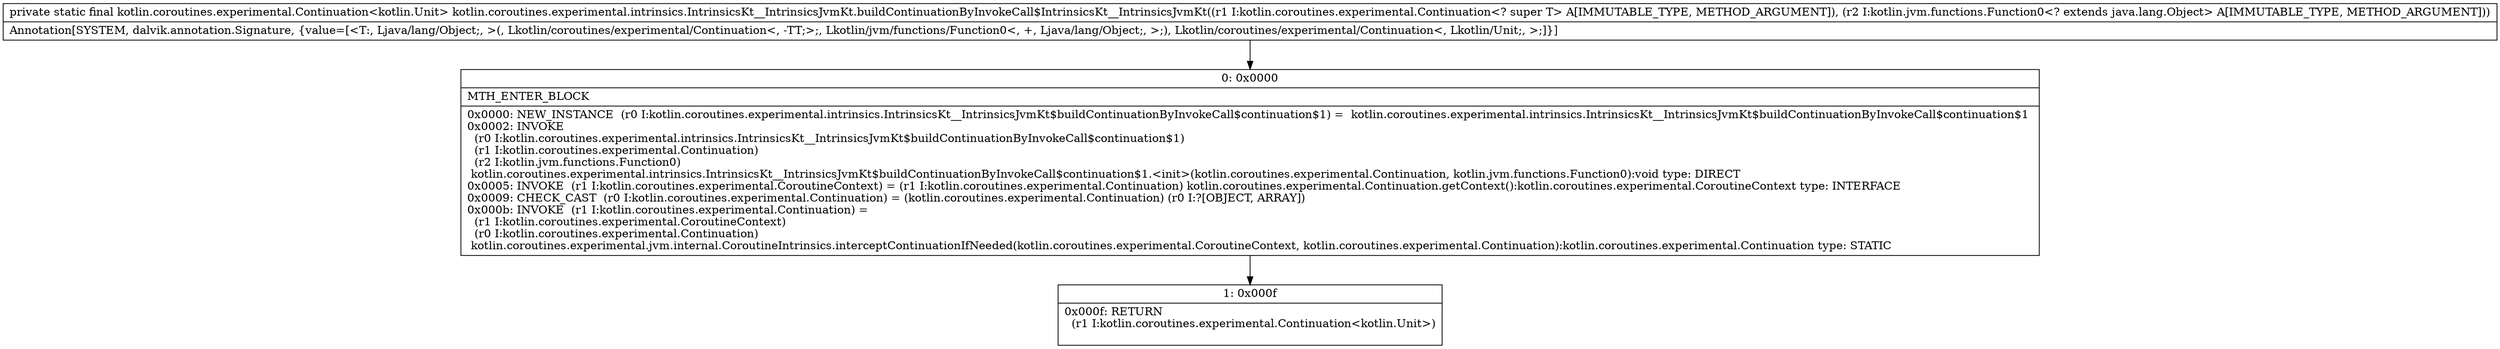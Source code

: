 digraph "CFG forkotlin.coroutines.experimental.intrinsics.IntrinsicsKt__IntrinsicsJvmKt.buildContinuationByInvokeCall$IntrinsicsKt__IntrinsicsJvmKt(Lkotlin\/coroutines\/experimental\/Continuation;Lkotlin\/jvm\/functions\/Function0;)Lkotlin\/coroutines\/experimental\/Continuation;" {
Node_0 [shape=record,label="{0\:\ 0x0000|MTH_ENTER_BLOCK\l|0x0000: NEW_INSTANCE  (r0 I:kotlin.coroutines.experimental.intrinsics.IntrinsicsKt__IntrinsicsJvmKt$buildContinuationByInvokeCall$continuation$1) =  kotlin.coroutines.experimental.intrinsics.IntrinsicsKt__IntrinsicsJvmKt$buildContinuationByInvokeCall$continuation$1 \l0x0002: INVOKE  \l  (r0 I:kotlin.coroutines.experimental.intrinsics.IntrinsicsKt__IntrinsicsJvmKt$buildContinuationByInvokeCall$continuation$1)\l  (r1 I:kotlin.coroutines.experimental.Continuation)\l  (r2 I:kotlin.jvm.functions.Function0)\l kotlin.coroutines.experimental.intrinsics.IntrinsicsKt__IntrinsicsJvmKt$buildContinuationByInvokeCall$continuation$1.\<init\>(kotlin.coroutines.experimental.Continuation, kotlin.jvm.functions.Function0):void type: DIRECT \l0x0005: INVOKE  (r1 I:kotlin.coroutines.experimental.CoroutineContext) = (r1 I:kotlin.coroutines.experimental.Continuation) kotlin.coroutines.experimental.Continuation.getContext():kotlin.coroutines.experimental.CoroutineContext type: INTERFACE \l0x0009: CHECK_CAST  (r0 I:kotlin.coroutines.experimental.Continuation) = (kotlin.coroutines.experimental.Continuation) (r0 I:?[OBJECT, ARRAY]) \l0x000b: INVOKE  (r1 I:kotlin.coroutines.experimental.Continuation) = \l  (r1 I:kotlin.coroutines.experimental.CoroutineContext)\l  (r0 I:kotlin.coroutines.experimental.Continuation)\l kotlin.coroutines.experimental.jvm.internal.CoroutineIntrinsics.interceptContinuationIfNeeded(kotlin.coroutines.experimental.CoroutineContext, kotlin.coroutines.experimental.Continuation):kotlin.coroutines.experimental.Continuation type: STATIC \l}"];
Node_1 [shape=record,label="{1\:\ 0x000f|0x000f: RETURN  \l  (r1 I:kotlin.coroutines.experimental.Continuation\<kotlin.Unit\>)\l \l}"];
MethodNode[shape=record,label="{private static final kotlin.coroutines.experimental.Continuation\<kotlin.Unit\> kotlin.coroutines.experimental.intrinsics.IntrinsicsKt__IntrinsicsJvmKt.buildContinuationByInvokeCall$IntrinsicsKt__IntrinsicsJvmKt((r1 I:kotlin.coroutines.experimental.Continuation\<? super T\> A[IMMUTABLE_TYPE, METHOD_ARGUMENT]), (r2 I:kotlin.jvm.functions.Function0\<? extends java.lang.Object\> A[IMMUTABLE_TYPE, METHOD_ARGUMENT]))  | Annotation[SYSTEM, dalvik.annotation.Signature, \{value=[\<T:, Ljava\/lang\/Object;, \>(, Lkotlin\/coroutines\/experimental\/Continuation\<, \-TT;\>;, Lkotlin\/jvm\/functions\/Function0\<, +, Ljava\/lang\/Object;, \>;), Lkotlin\/coroutines\/experimental\/Continuation\<, Lkotlin\/Unit;, \>;]\}]\l}"];
MethodNode -> Node_0;
Node_0 -> Node_1;
}

